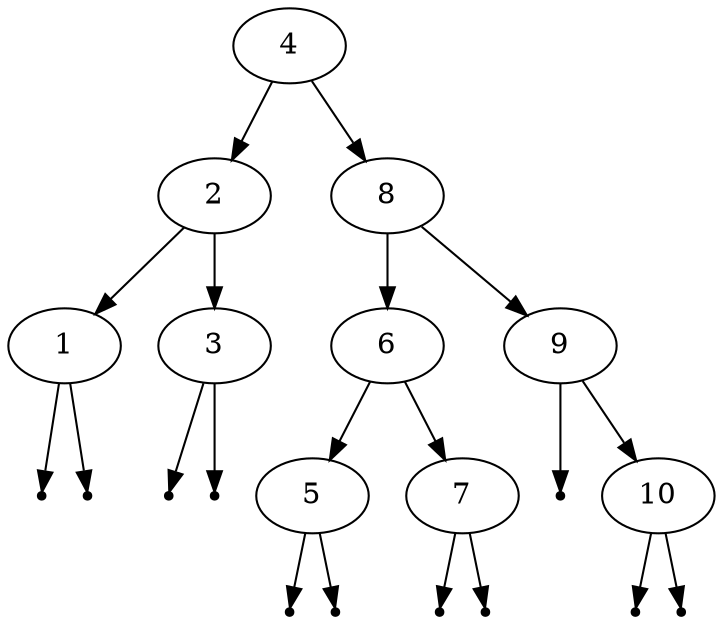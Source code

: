 digraph BST {
null1 [shape=point];
1 -> null1;
null2 [shape=point];
1 -> null2;
2 -> 1;
2 -> 3;
null3 [shape=point];
3 -> null3;
null4 [shape=point];
3 -> null4;
4 -> 2;
4 -> 8;
null5 [shape=point];
5 -> null5;
null6 [shape=point];
5 -> null6;
6 -> 5;
6 -> 7;
null7 [shape=point];
7 -> null7;
null8 [shape=point];
7 -> null8;
8 -> 6;
8 -> 9;
null9 [shape=point];
9 -> null9;
9 -> 10;
null10 [shape=point];
10 -> null10;
null11 [shape=point];
10 -> null11;
}